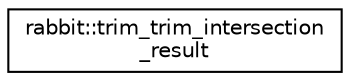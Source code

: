 digraph "Graphical Class Hierarchy"
{
  edge [fontname="Helvetica",fontsize="10",labelfontname="Helvetica",labelfontsize="10"];
  node [fontname="Helvetica",fontsize="10",shape=record];
  rankdir="LR";
  Node1 [label="rabbit::trim_trim_intersection\l_result",height=0.2,width=0.4,color="black", fillcolor="white", style="filled",URL="$structrabbit_1_1trim__trim__intersection__result.html"];
}
